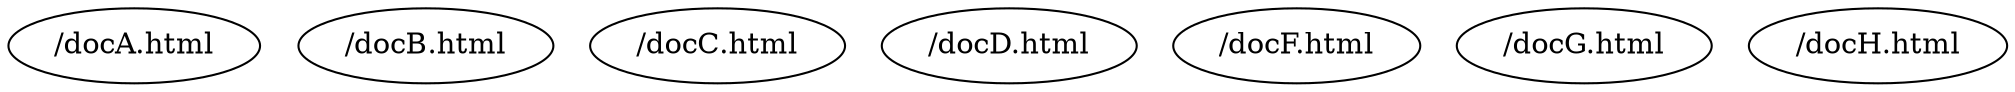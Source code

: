 digraph{
node0 [label="/docA.html"];
node1 [label="/docB.html"];
node2 [label="/docC.html"];
node3 [label="/docD.html"];
node4 [label="/docF.html"];
node5 [label="/docG.html"];
node6 [label="/docH.html"];
}
